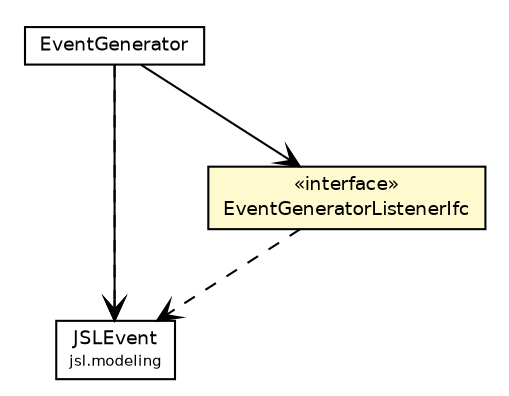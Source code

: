#!/usr/local/bin/dot
#
# Class diagram 
# Generated by UMLGraph version 5.4 (http://www.umlgraph.org/)
#

digraph G {
	edge [fontname="Helvetica",fontsize=10,labelfontname="Helvetica",labelfontsize=10];
	node [fontname="Helvetica",fontsize=10,shape=plaintext];
	nodesep=0.25;
	ranksep=0.5;
	// jsl.modeling.JSLEvent
	c76678 [label=<<table title="jsl.modeling.JSLEvent" border="0" cellborder="1" cellspacing="0" cellpadding="2" port="p" href="../JSLEvent.html">
		<tr><td><table border="0" cellspacing="0" cellpadding="1">
<tr><td align="center" balign="center"> JSLEvent </td></tr>
<tr><td align="center" balign="center"><font point-size="7.0"> jsl.modeling </font></td></tr>
		</table></td></tr>
		</table>>, URL="../JSLEvent.html", fontname="Helvetica", fontcolor="black", fontsize=9.0];
	// jsl.modeling.elements.EventGeneratorListenerIfc
	c76700 [label=<<table title="jsl.modeling.elements.EventGeneratorListenerIfc" border="0" cellborder="1" cellspacing="0" cellpadding="2" port="p" bgcolor="lemonChiffon" href="./EventGeneratorListenerIfc.html">
		<tr><td><table border="0" cellspacing="0" cellpadding="1">
<tr><td align="center" balign="center"> &#171;interface&#187; </td></tr>
<tr><td align="center" balign="center"> EventGeneratorListenerIfc </td></tr>
		</table></td></tr>
		</table>>, URL="./EventGeneratorListenerIfc.html", fontname="Helvetica", fontcolor="black", fontsize=9.0];
	// jsl.modeling.elements.EventGenerator
	c76702 [label=<<table title="jsl.modeling.elements.EventGenerator" border="0" cellborder="1" cellspacing="0" cellpadding="2" port="p" href="./EventGenerator.html">
		<tr><td><table border="0" cellspacing="0" cellpadding="1">
<tr><td align="center" balign="center"> EventGenerator </td></tr>
		</table></td></tr>
		</table>>, URL="./EventGenerator.html", fontname="Helvetica", fontcolor="black", fontsize=9.0];
	// jsl.modeling.elements.EventGenerator NAVASSOC jsl.modeling.JSLEvent
	c76702:p -> c76678:p [taillabel="", label="", headlabel="", fontname="Helvetica", fontcolor="black", fontsize=10.0, color="black", arrowhead=open];
	// jsl.modeling.elements.EventGenerator NAVASSOC jsl.modeling.elements.EventGeneratorListenerIfc
	c76702:p -> c76700:p [taillabel="", label="", headlabel="", fontname="Helvetica", fontcolor="black", fontsize=10.0, color="black", arrowhead=open];
	// jsl.modeling.elements.EventGeneratorListenerIfc DEPEND jsl.modeling.JSLEvent
	c76700:p -> c76678:p [taillabel="", label="", headlabel="", fontname="Helvetica", fontcolor="black", fontsize=10.0, color="black", arrowhead=open, style=dashed];
	// jsl.modeling.elements.EventGenerator DEPEND jsl.modeling.JSLEvent
	c76702:p -> c76678:p [taillabel="", label="", headlabel="", fontname="Helvetica", fontcolor="black", fontsize=10.0, color="black", arrowhead=open, style=dashed];
}

